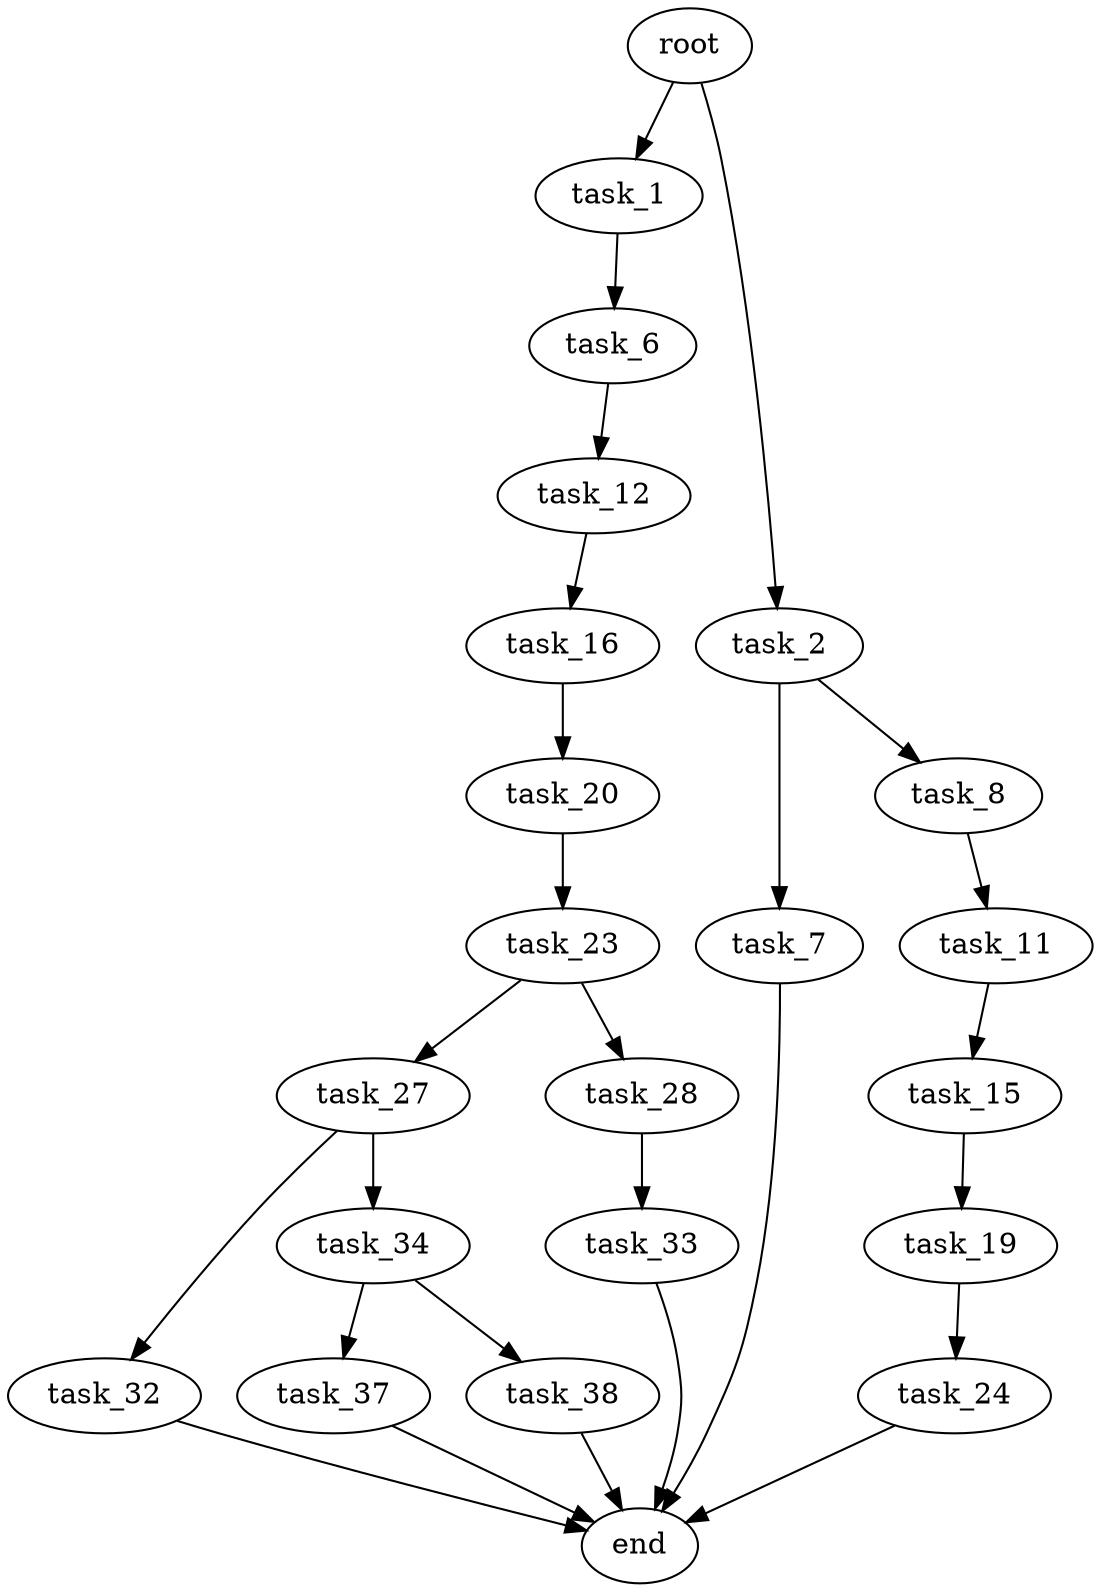 digraph G {
  root [size="0.000000"];
  task_1 [size="134217728000.000000"];
  task_2 [size="7364064975.000000"];
  task_6 [size="561800724676.000000"];
  task_7 [size="25288784161.000000"];
  task_8 [size="25111316601.000000"];
  task_12 [size="1073741824000.000000"];
  end [size="0.000000"];
  task_11 [size="470605273462.000000"];
  task_15 [size="46421221080.000000"];
  task_16 [size="2359839753.000000"];
  task_19 [size="368293445632.000000"];
  task_20 [size="549755813888.000000"];
  task_24 [size="786605794988.000000"];
  task_23 [size="37230835453.000000"];
  task_27 [size="48930892047.000000"];
  task_28 [size="8588856879.000000"];
  task_32 [size="549755813888.000000"];
  task_34 [size="7052520318.000000"];
  task_33 [size="1073741824000.000000"];
  task_37 [size="105625102807.000000"];
  task_38 [size="368293445632.000000"];

  root -> task_1 [size="1.000000"];
  root -> task_2 [size="1.000000"];
  task_1 -> task_6 [size="209715200.000000"];
  task_2 -> task_7 [size="838860800.000000"];
  task_2 -> task_8 [size="838860800.000000"];
  task_6 -> task_12 [size="411041792.000000"];
  task_7 -> end [size="1.000000"];
  task_8 -> task_11 [size="411041792.000000"];
  task_12 -> task_16 [size="838860800.000000"];
  task_11 -> task_15 [size="411041792.000000"];
  task_15 -> task_19 [size="134217728.000000"];
  task_16 -> task_20 [size="75497472.000000"];
  task_19 -> task_24 [size="411041792.000000"];
  task_20 -> task_23 [size="536870912.000000"];
  task_24 -> end [size="1.000000"];
  task_23 -> task_27 [size="838860800.000000"];
  task_23 -> task_28 [size="838860800.000000"];
  task_27 -> task_32 [size="838860800.000000"];
  task_27 -> task_34 [size="838860800.000000"];
  task_28 -> task_33 [size="209715200.000000"];
  task_32 -> end [size="1.000000"];
  task_34 -> task_37 [size="209715200.000000"];
  task_34 -> task_38 [size="209715200.000000"];
  task_33 -> end [size="1.000000"];
  task_37 -> end [size="1.000000"];
  task_38 -> end [size="1.000000"];
}
